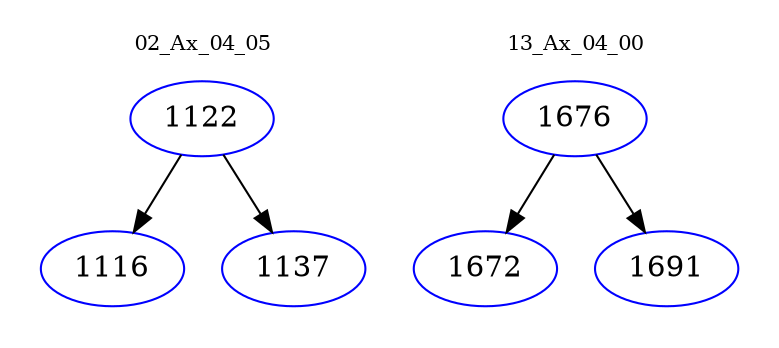 digraph{
subgraph cluster_0 {
color = white
label = "02_Ax_04_05";
fontsize=10;
T0_1122 [label="1122", color="blue"]
T0_1122 -> T0_1116 [color="black"]
T0_1116 [label="1116", color="blue"]
T0_1122 -> T0_1137 [color="black"]
T0_1137 [label="1137", color="blue"]
}
subgraph cluster_1 {
color = white
label = "13_Ax_04_00";
fontsize=10;
T1_1676 [label="1676", color="blue"]
T1_1676 -> T1_1672 [color="black"]
T1_1672 [label="1672", color="blue"]
T1_1676 -> T1_1691 [color="black"]
T1_1691 [label="1691", color="blue"]
}
}
